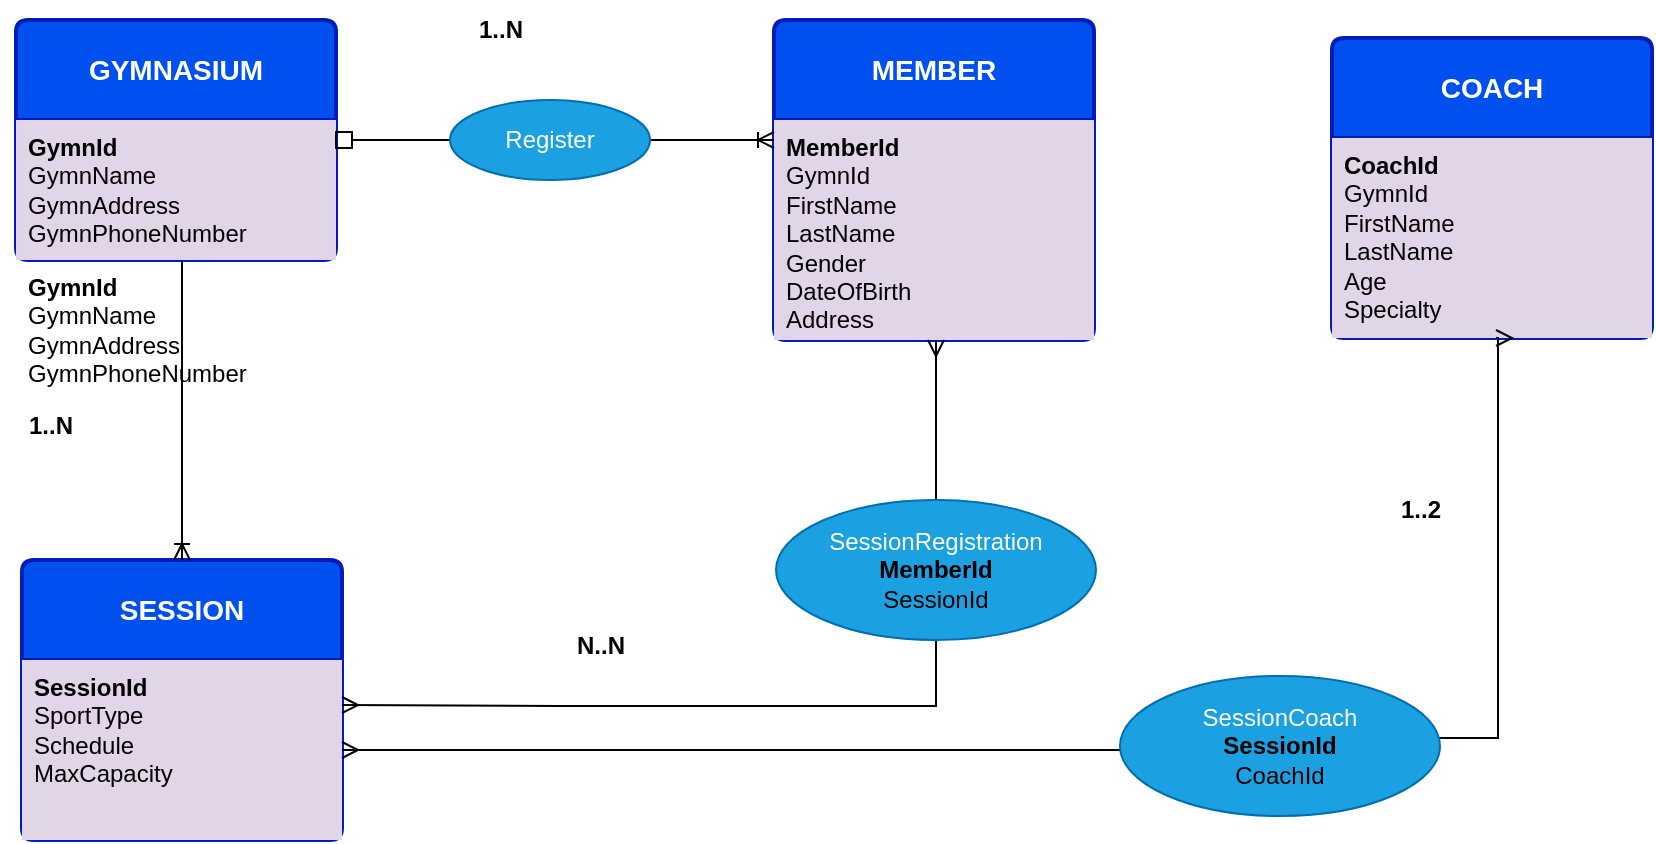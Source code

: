 <mxfile version="25.0.2">
  <diagram name="Page-1" id="vYpsQsQQU2wjxcMmjmDs">
    <mxGraphModel dx="880" dy="524" grid="1" gridSize="10" guides="1" tooltips="1" connect="1" arrows="1" fold="1" page="1" pageScale="1" pageWidth="850" pageHeight="1100" math="0" shadow="0">
      <root>
        <mxCell id="0" />
        <mxCell id="1" parent="0" />
        <mxCell id="P3_DmQuC8NSUHgu7JVpq-3" value="&lt;b&gt;SESSION&lt;/b&gt;" style="swimlane;childLayout=stackLayout;horizontal=1;startSize=50;horizontalStack=0;rounded=1;fontSize=14;fontStyle=0;strokeWidth=2;resizeParent=0;resizeLast=1;shadow=0;dashed=0;align=center;arcSize=4;whiteSpace=wrap;html=1;fillColor=#0050ef;fontColor=#ffffff;strokeColor=#001DBC;" vertex="1" parent="1">
          <mxGeometry x="26" y="310" width="160" height="140" as="geometry" />
        </mxCell>
        <mxCell id="P3_DmQuC8NSUHgu7JVpq-4" value="&lt;b&gt;&lt;font color=&quot;#000000&quot;&gt;SessionId&lt;/font&gt;&lt;/b&gt;&lt;div&gt;&lt;font style=&quot;&quot; color=&quot;#000000&quot;&gt;SportType&lt;/font&gt;&lt;/div&gt;&lt;div&gt;&lt;font style=&quot;&quot; color=&quot;#000000&quot;&gt;Schedule&lt;/font&gt;&lt;/div&gt;&lt;div&gt;&lt;font style=&quot;&quot; color=&quot;#000000&quot;&gt;MaxCapacity&lt;/font&gt;&lt;/div&gt;&lt;div&gt;&lt;div&gt;&lt;b&gt;&lt;font color=&quot;#000000&quot;&gt;&lt;br&gt;&lt;/font&gt;&lt;/b&gt;&lt;/div&gt;&lt;/div&gt;" style="align=left;strokeColor=none;fillColor=#E1D5E7;spacingLeft=4;fontSize=12;verticalAlign=top;resizable=0;rotatable=0;part=1;html=1;fillStyle=solid;" vertex="1" parent="P3_DmQuC8NSUHgu7JVpq-3">
          <mxGeometry y="50" width="160" height="90" as="geometry" />
        </mxCell>
        <mxCell id="P3_DmQuC8NSUHgu7JVpq-11" value="&lt;b&gt;GYMNASIUM&lt;/b&gt;" style="swimlane;childLayout=stackLayout;horizontal=1;startSize=50;horizontalStack=0;rounded=1;fontSize=14;fontStyle=0;strokeWidth=2;resizeParent=0;resizeLast=1;shadow=0;dashed=0;align=center;arcSize=4;whiteSpace=wrap;html=1;fillColor=#0050ef;fontColor=#ffffff;strokeColor=#001DBC;" vertex="1" parent="1">
          <mxGeometry x="23" y="40" width="160" height="120" as="geometry" />
        </mxCell>
        <mxCell id="P3_DmQuC8NSUHgu7JVpq-12" value="&lt;b style=&quot;color: rgb(0, 0, 0); background-color: initial;&quot;&gt;GymnId&lt;/b&gt;&lt;div&gt;&lt;font color=&quot;#000000&quot;&gt;GymnName&lt;/font&gt;&lt;/div&gt;&lt;div&gt;&lt;font color=&quot;#000000&quot;&gt;GymnAddress&lt;/font&gt;&lt;/div&gt;&lt;div&gt;&lt;font color=&quot;#000000&quot;&gt;GymnPhoneNumber&lt;br&gt;&lt;/font&gt;&lt;div&gt;&lt;div&gt;&lt;b&gt;&lt;font color=&quot;#000000&quot;&gt;&lt;br&gt;&lt;/font&gt;&lt;/b&gt;&lt;/div&gt;&lt;/div&gt;&lt;/div&gt;" style="align=left;strokeColor=none;fillColor=#E1D5E7;spacingLeft=4;fontSize=12;verticalAlign=top;resizable=0;rotatable=0;part=1;html=1;fillStyle=solid;" vertex="1" parent="P3_DmQuC8NSUHgu7JVpq-11">
          <mxGeometry y="50" width="160" height="70" as="geometry" />
        </mxCell>
        <mxCell id="P3_DmQuC8NSUHgu7JVpq-29" value="" style="edgeStyle=orthogonalEdgeStyle;rounded=0;orthogonalLoop=1;jettySize=auto;html=1;" edge="1" parent="P3_DmQuC8NSUHgu7JVpq-11" source="P3_DmQuC8NSUHgu7JVpq-28" target="P3_DmQuC8NSUHgu7JVpq-12">
          <mxGeometry relative="1" as="geometry" />
        </mxCell>
        <mxCell id="P3_DmQuC8NSUHgu7JVpq-28" value="&lt;b style=&quot;color: rgb(0, 0, 0); background-color: initial;&quot;&gt;GymnId&lt;/b&gt;&lt;div&gt;&lt;font color=&quot;#000000&quot;&gt;GymnName&lt;/font&gt;&lt;/div&gt;&lt;div&gt;&lt;font color=&quot;#000000&quot;&gt;GymnAddress&lt;/font&gt;&lt;/div&gt;&lt;div&gt;&lt;font color=&quot;#000000&quot;&gt;GymnPhoneNumber&lt;br&gt;&lt;/font&gt;&lt;div&gt;&lt;div&gt;&lt;b&gt;&lt;font color=&quot;#000000&quot;&gt;&lt;br&gt;&lt;/font&gt;&lt;/b&gt;&lt;/div&gt;&lt;/div&gt;&lt;/div&gt;" style="align=left;strokeColor=none;fillColor=#E1D5E7;spacingLeft=4;fontSize=12;verticalAlign=top;resizable=0;rotatable=0;part=1;html=1;fillStyle=solid;" vertex="1" parent="P3_DmQuC8NSUHgu7JVpq-11">
          <mxGeometry y="120" width="160" as="geometry" />
        </mxCell>
        <mxCell id="P3_DmQuC8NSUHgu7JVpq-13" value="&lt;b&gt;COACH&lt;/b&gt;" style="swimlane;childLayout=stackLayout;horizontal=1;startSize=50;horizontalStack=0;rounded=1;fontSize=14;fontStyle=0;strokeWidth=2;resizeParent=0;resizeLast=1;shadow=0;dashed=0;align=center;arcSize=4;whiteSpace=wrap;html=1;fillColor=#0050ef;fontColor=#ffffff;strokeColor=#001DBC;" vertex="1" parent="1">
          <mxGeometry x="681" y="49" width="160" height="150" as="geometry" />
        </mxCell>
        <mxCell id="P3_DmQuC8NSUHgu7JVpq-14" value="&lt;b&gt;&lt;font color=&quot;#000000&quot;&gt;CoachId&lt;/font&gt;&lt;/b&gt;&lt;div&gt;&lt;div&gt;&lt;font color=&quot;#000000&quot;&gt;GymnId&lt;/font&gt;&lt;/div&gt;&lt;div&gt;&lt;font color=&quot;#000000&quot;&gt;FirstName&lt;/font&gt;&lt;/div&gt;&lt;div&gt;&lt;font color=&quot;#000000&quot;&gt;LastName&lt;/font&gt;&lt;/div&gt;&lt;div&gt;&lt;font color=&quot;#000000&quot;&gt;Age&lt;/font&gt;&lt;/div&gt;&lt;div&gt;&lt;font color=&quot;#000000&quot;&gt;Specialty&lt;/font&gt;&lt;/div&gt;&lt;div&gt;&lt;div&gt;&lt;/div&gt;&lt;/div&gt;&lt;/div&gt;&lt;div&gt;&lt;font color=&quot;#000000&quot;&gt;&lt;br&gt;&lt;/font&gt;&lt;/div&gt;" style="align=left;strokeColor=none;fillColor=#E1D5E7;spacingLeft=4;fontSize=12;verticalAlign=top;resizable=0;rotatable=0;part=1;html=1;fillStyle=solid;" vertex="1" parent="P3_DmQuC8NSUHgu7JVpq-13">
          <mxGeometry y="50" width="160" height="100" as="geometry" />
        </mxCell>
        <mxCell id="P3_DmQuC8NSUHgu7JVpq-15" value="&lt;b&gt;MEMBER&lt;/b&gt;" style="swimlane;childLayout=stackLayout;horizontal=1;startSize=50;horizontalStack=0;rounded=1;fontSize=14;fontStyle=0;strokeWidth=2;resizeParent=0;resizeLast=1;shadow=0;dashed=0;align=center;arcSize=4;whiteSpace=wrap;html=1;fillColor=#0050ef;fontColor=#ffffff;strokeColor=#001DBC;" vertex="1" parent="1">
          <mxGeometry x="402" y="40" width="160" height="160" as="geometry" />
        </mxCell>
        <mxCell id="P3_DmQuC8NSUHgu7JVpq-16" value="&lt;b&gt;&lt;font color=&quot;#000000&quot;&gt;MemberId&lt;/font&gt;&lt;/b&gt;&lt;div&gt;&lt;div&gt;&lt;font color=&quot;#000000&quot;&gt;GymnId&lt;/font&gt;&lt;/div&gt;&lt;div&gt;&lt;font color=&quot;#000000&quot;&gt;FirstName&lt;/font&gt;&lt;/div&gt;&lt;div&gt;&lt;font color=&quot;#000000&quot;&gt;LastName&lt;/font&gt;&lt;/div&gt;&lt;div&gt;&lt;font color=&quot;#000000&quot;&gt;Gender&lt;br&gt;&lt;/font&gt;&lt;div&gt;&lt;/div&gt;&lt;/div&gt;&lt;/div&gt;&lt;div&gt;&lt;font color=&quot;#000000&quot;&gt;DateOfBirth&lt;br&gt;Address&lt;/font&gt;&lt;/div&gt;&lt;div&gt;&lt;font color=&quot;#000000&quot;&gt;&lt;br&gt;&lt;/font&gt;&lt;/div&gt;" style="align=left;strokeColor=none;fillColor=#E1D5E7;spacingLeft=4;fontSize=12;verticalAlign=top;resizable=0;rotatable=0;part=1;html=1;fillStyle=solid;" vertex="1" parent="P3_DmQuC8NSUHgu7JVpq-15">
          <mxGeometry y="50" width="160" height="110" as="geometry" />
        </mxCell>
        <mxCell id="P3_DmQuC8NSUHgu7JVpq-22" value="" style="edgeStyle=orthogonalEdgeStyle;rounded=0;orthogonalLoop=1;jettySize=auto;html=1;endArrow=ERoneToMany;endFill=0;" edge="1" parent="1" source="P3_DmQuC8NSUHgu7JVpq-21" target="P3_DmQuC8NSUHgu7JVpq-16">
          <mxGeometry relative="1" as="geometry">
            <Array as="points">
              <mxPoint x="390" y="100" />
              <mxPoint x="390" y="100" />
            </Array>
          </mxGeometry>
        </mxCell>
        <mxCell id="P3_DmQuC8NSUHgu7JVpq-27" value="" style="edgeStyle=orthogonalEdgeStyle;rounded=0;orthogonalLoop=1;jettySize=auto;html=1;endArrow=box;endFill=0;" edge="1" parent="1" source="P3_DmQuC8NSUHgu7JVpq-21" target="P3_DmQuC8NSUHgu7JVpq-12">
          <mxGeometry relative="1" as="geometry">
            <Array as="points">
              <mxPoint x="200" y="100" />
              <mxPoint x="200" y="100" />
            </Array>
          </mxGeometry>
        </mxCell>
        <mxCell id="P3_DmQuC8NSUHgu7JVpq-21" value="Register" style="ellipse;whiteSpace=wrap;html=1;align=center;fillColor=#1ba1e2;fontColor=#ffffff;strokeColor=#006EAF;" vertex="1" parent="1">
          <mxGeometry x="240" y="80" width="100" height="40" as="geometry" />
        </mxCell>
        <mxCell id="P3_DmQuC8NSUHgu7JVpq-32" style="edgeStyle=orthogonalEdgeStyle;rounded=0;orthogonalLoop=1;jettySize=auto;html=1;entryX=0.5;entryY=0;entryDx=0;entryDy=0;endArrow=ERoneToMany;endFill=0;" edge="1" parent="1" source="P3_DmQuC8NSUHgu7JVpq-28" target="P3_DmQuC8NSUHgu7JVpq-3">
          <mxGeometry relative="1" as="geometry" />
        </mxCell>
        <mxCell id="P3_DmQuC8NSUHgu7JVpq-33" value="&lt;b&gt;1..N&lt;/b&gt;" style="text;html=1;align=center;verticalAlign=middle;resizable=0;points=[];autosize=1;strokeColor=none;fillColor=none;" vertex="1" parent="1">
          <mxGeometry x="15" y="228" width="50" height="30" as="geometry" />
        </mxCell>
        <mxCell id="P3_DmQuC8NSUHgu7JVpq-34" value="&lt;b&gt;1..N&lt;/b&gt;" style="text;html=1;align=center;verticalAlign=middle;resizable=0;points=[];autosize=1;strokeColor=none;fillColor=none;" vertex="1" parent="1">
          <mxGeometry x="240" y="30" width="50" height="30" as="geometry" />
        </mxCell>
        <mxCell id="P3_DmQuC8NSUHgu7JVpq-44" value="" style="edgeStyle=orthogonalEdgeStyle;rounded=0;orthogonalLoop=1;jettySize=auto;html=1;endArrow=ERmany;endFill=0;" edge="1" parent="1" source="P3_DmQuC8NSUHgu7JVpq-35" target="P3_DmQuC8NSUHgu7JVpq-16">
          <mxGeometry relative="1" as="geometry">
            <Array as="points">
              <mxPoint x="482" y="280" />
              <mxPoint x="482" y="280" />
            </Array>
          </mxGeometry>
        </mxCell>
        <mxCell id="P3_DmQuC8NSUHgu7JVpq-51" style="edgeStyle=orthogonalEdgeStyle;rounded=0;orthogonalLoop=1;jettySize=auto;html=1;entryX=1;entryY=0.25;entryDx=0;entryDy=0;endArrow=ERmany;endFill=0;" edge="1" parent="1" source="P3_DmQuC8NSUHgu7JVpq-35" target="P3_DmQuC8NSUHgu7JVpq-4">
          <mxGeometry relative="1" as="geometry">
            <Array as="points">
              <mxPoint x="483" y="383" />
              <mxPoint x="295" y="383" />
            </Array>
          </mxGeometry>
        </mxCell>
        <mxCell id="P3_DmQuC8NSUHgu7JVpq-35" value="SessionRegistration&lt;br&gt;&lt;font style=&quot;&quot; color=&quot;#000000&quot;&gt;&lt;b&gt;MemberId&lt;/b&gt;&lt;br&gt;SessionId&lt;/font&gt;" style="ellipse;whiteSpace=wrap;html=1;align=center;fillColor=#1ba1e2;fontColor=#ffffff;strokeColor=#006EAF;" vertex="1" parent="1">
          <mxGeometry x="403" y="280" width="160" height="70" as="geometry" />
        </mxCell>
        <mxCell id="P3_DmQuC8NSUHgu7JVpq-45" style="edgeStyle=orthogonalEdgeStyle;rounded=0;orthogonalLoop=1;jettySize=auto;html=1;endArrow=ERmany;endFill=0;" edge="1" parent="1">
          <mxGeometry relative="1" as="geometry">
            <mxPoint x="763" y="199" as="targetPoint" />
            <mxPoint x="697" y="384" as="sourcePoint" />
            <Array as="points">
              <mxPoint x="697" y="399" />
              <mxPoint x="764" y="399" />
            </Array>
          </mxGeometry>
        </mxCell>
        <mxCell id="P3_DmQuC8NSUHgu7JVpq-53" style="edgeStyle=orthogonalEdgeStyle;rounded=0;orthogonalLoop=1;jettySize=auto;html=1;endArrow=ERmany;endFill=0;" edge="1" parent="1" source="P3_DmQuC8NSUHgu7JVpq-36" target="P3_DmQuC8NSUHgu7JVpq-4">
          <mxGeometry relative="1" as="geometry">
            <Array as="points">
              <mxPoint x="490" y="405" />
              <mxPoint x="490" y="405" />
            </Array>
          </mxGeometry>
        </mxCell>
        <mxCell id="P3_DmQuC8NSUHgu7JVpq-36" value="SessionCoach&lt;br&gt;&lt;font color=&quot;#000000&quot;&gt;&lt;b&gt;SessionId&lt;/b&gt;&lt;br&gt;CoachId&lt;/font&gt;" style="ellipse;whiteSpace=wrap;html=1;align=center;fillColor=#1ba1e2;fontColor=#ffffff;strokeColor=#006EAF;" vertex="1" parent="1">
          <mxGeometry x="575" y="368" width="160" height="70" as="geometry" />
        </mxCell>
        <mxCell id="P3_DmQuC8NSUHgu7JVpq-46" value="&lt;b&gt;1..2&lt;/b&gt;" style="text;html=1;align=center;verticalAlign=middle;resizable=0;points=[];autosize=1;strokeColor=none;fillColor=none;" vertex="1" parent="1">
          <mxGeometry x="705" y="270" width="40" height="30" as="geometry" />
        </mxCell>
        <mxCell id="P3_DmQuC8NSUHgu7JVpq-55" value="&lt;b&gt;N..N&lt;/b&gt;" style="text;html=1;align=center;verticalAlign=middle;resizable=0;points=[];autosize=1;strokeColor=none;fillColor=none;" vertex="1" parent="1">
          <mxGeometry x="290" y="338" width="50" height="30" as="geometry" />
        </mxCell>
      </root>
    </mxGraphModel>
  </diagram>
</mxfile>

